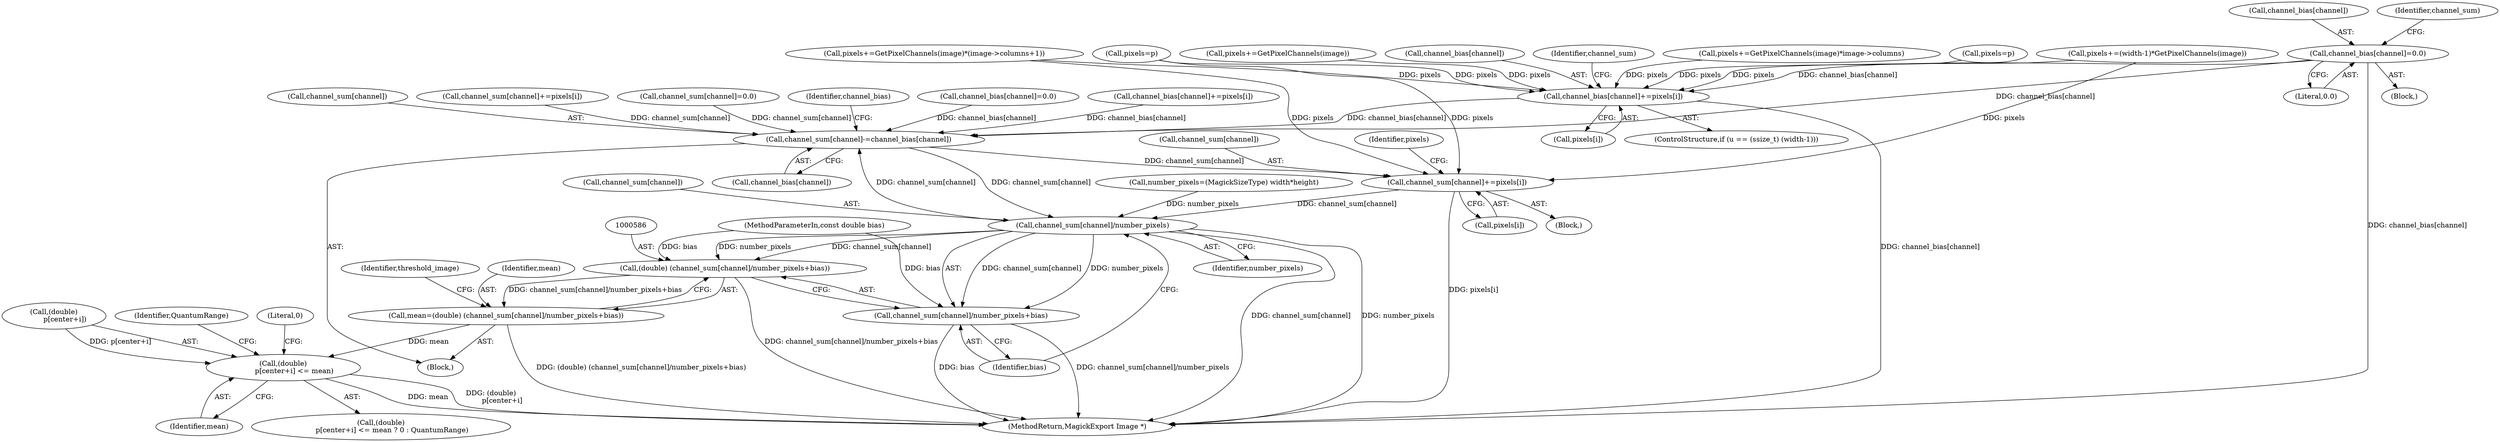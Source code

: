 digraph "0_ImageMagick6_604588fc35c7585abb7a9e71f69bb82e4389fefc@array" {
"1000384" [label="(Call,channel_bias[channel]=0.0)"];
"1000426" [label="(Call,channel_bias[channel]+=pixels[i])"];
"1000524" [label="(Call,channel_sum[channel]-=channel_bias[channel])"];
"1000566" [label="(Call,channel_sum[channel]+=pixels[i])"];
"1000588" [label="(Call,channel_sum[channel]/number_pixels)"];
"1000585" [label="(Call,(double) (channel_sum[channel]/number_pixels+bias))"];
"1000583" [label="(Call,mean=(double) (channel_sum[channel]/number_pixels+bias))"];
"1000600" [label="(Call,(double)\n          p[center+i] <= mean)"];
"1000587" [label="(Call,channel_sum[channel]/number_pixels+bias)"];
"1000478" [label="(Block,)"];
"1000587" [label="(Call,channel_sum[channel]/number_pixels+bias)"];
"1000435" [label="(Identifier,channel_sum)"];
"1000385" [label="(Call,channel_bias[channel])"];
"1000573" [label="(Call,pixels+=GetPixelChannels(image)*(image->columns+1))"];
"1000570" [label="(Call,pixels[i])"];
"1000567" [label="(Call,channel_sum[channel])"];
"1000427" [label="(Call,channel_bias[channel])"];
"1000609" [label="(Literal,0)"];
"1000593" [label="(Identifier,bias)"];
"1000336" [label="(Block,)"];
"1000608" [label="(Identifier,mean)"];
"1000418" [label="(ControlStructure,if (u == (ssize_t) (width-1)))"];
"1000592" [label="(Identifier,number_pixels)"];
"1000601" [label="(Call,(double)\n          p[center+i])"];
"1000551" [label="(Call,channel_bias[channel]+=pixels[i])"];
"1000524" [label="(Call,channel_sum[channel]-=channel_bias[channel])"];
"1000106" [label="(MethodParameterIn,const double bias)"];
"1000600" [label="(Call,(double)\n          p[center+i] <= mean)"];
"1000391" [label="(Identifier,channel_sum)"];
"1000682" [label="(MethodReturn,MagickExport Image *)"];
"1000588" [label="(Call,channel_sum[channel]/number_pixels)"];
"1000583" [label="(Call,mean=(double) (channel_sum[channel]/number_pixels+bias))"];
"1000525" [label="(Call,channel_sum[channel])"];
"1000595" [label="(Identifier,threshold_image)"];
"1000388" [label="(Literal,0.0)"];
"1000433" [label="(Call,channel_sum[channel]+=pixels[i])"];
"1000536" [label="(Call,pixels=p)"];
"1000204" [label="(Call,number_pixels=(MagickSizeType) width*height)"];
"1000574" [label="(Identifier,pixels)"];
"1000584" [label="(Identifier,mean)"];
"1000558" [label="(Call,pixels+=(width-1)*GetPixelChannels(image))"];
"1000528" [label="(Call,channel_bias[channel])"];
"1000444" [label="(Call,pixels+=GetPixelChannels(image)*image->columns)"];
"1000381" [label="(Call,pixels=p)"];
"1000389" [label="(Call,channel_sum[channel]=0.0)"];
"1000426" [label="(Call,channel_bias[channel]+=pixels[i])"];
"1000566" [label="(Call,channel_sum[channel]+=pixels[i])"];
"1000440" [label="(Call,pixels+=GetPixelChannels(image))"];
"1000599" [label="(Call,(double)\n          p[center+i] <= mean ? 0 : QuantumRange)"];
"1000610" [label="(Identifier,QuantumRange)"];
"1000585" [label="(Call,(double) (channel_sum[channel]/number_pixels+bias))"];
"1000533" [label="(Identifier,channel_bias)"];
"1000550" [label="(Block,)"];
"1000384" [label="(Call,channel_bias[channel]=0.0)"];
"1000531" [label="(Call,channel_bias[channel]=0.0)"];
"1000589" [label="(Call,channel_sum[channel])"];
"1000430" [label="(Call,pixels[i])"];
"1000384" -> "1000336"  [label="AST: "];
"1000384" -> "1000388"  [label="CFG: "];
"1000385" -> "1000384"  [label="AST: "];
"1000388" -> "1000384"  [label="AST: "];
"1000391" -> "1000384"  [label="CFG: "];
"1000384" -> "1000682"  [label="DDG: channel_bias[channel]"];
"1000384" -> "1000426"  [label="DDG: channel_bias[channel]"];
"1000384" -> "1000524"  [label="DDG: channel_bias[channel]"];
"1000426" -> "1000418"  [label="AST: "];
"1000426" -> "1000430"  [label="CFG: "];
"1000427" -> "1000426"  [label="AST: "];
"1000430" -> "1000426"  [label="AST: "];
"1000435" -> "1000426"  [label="CFG: "];
"1000426" -> "1000682"  [label="DDG: channel_bias[channel]"];
"1000444" -> "1000426"  [label="DDG: pixels"];
"1000381" -> "1000426"  [label="DDG: pixels"];
"1000440" -> "1000426"  [label="DDG: pixels"];
"1000558" -> "1000426"  [label="DDG: pixels"];
"1000573" -> "1000426"  [label="DDG: pixels"];
"1000536" -> "1000426"  [label="DDG: pixels"];
"1000426" -> "1000524"  [label="DDG: channel_bias[channel]"];
"1000524" -> "1000478"  [label="AST: "];
"1000524" -> "1000528"  [label="CFG: "];
"1000525" -> "1000524"  [label="AST: "];
"1000528" -> "1000524"  [label="AST: "];
"1000533" -> "1000524"  [label="CFG: "];
"1000531" -> "1000524"  [label="DDG: channel_bias[channel]"];
"1000551" -> "1000524"  [label="DDG: channel_bias[channel]"];
"1000588" -> "1000524"  [label="DDG: channel_sum[channel]"];
"1000433" -> "1000524"  [label="DDG: channel_sum[channel]"];
"1000389" -> "1000524"  [label="DDG: channel_sum[channel]"];
"1000524" -> "1000566"  [label="DDG: channel_sum[channel]"];
"1000524" -> "1000588"  [label="DDG: channel_sum[channel]"];
"1000566" -> "1000550"  [label="AST: "];
"1000566" -> "1000570"  [label="CFG: "];
"1000567" -> "1000566"  [label="AST: "];
"1000570" -> "1000566"  [label="AST: "];
"1000574" -> "1000566"  [label="CFG: "];
"1000566" -> "1000682"  [label="DDG: pixels[i]"];
"1000558" -> "1000566"  [label="DDG: pixels"];
"1000573" -> "1000566"  [label="DDG: pixels"];
"1000536" -> "1000566"  [label="DDG: pixels"];
"1000566" -> "1000588"  [label="DDG: channel_sum[channel]"];
"1000588" -> "1000587"  [label="AST: "];
"1000588" -> "1000592"  [label="CFG: "];
"1000589" -> "1000588"  [label="AST: "];
"1000592" -> "1000588"  [label="AST: "];
"1000593" -> "1000588"  [label="CFG: "];
"1000588" -> "1000682"  [label="DDG: channel_sum[channel]"];
"1000588" -> "1000682"  [label="DDG: number_pixels"];
"1000588" -> "1000585"  [label="DDG: channel_sum[channel]"];
"1000588" -> "1000585"  [label="DDG: number_pixels"];
"1000588" -> "1000587"  [label="DDG: channel_sum[channel]"];
"1000588" -> "1000587"  [label="DDG: number_pixels"];
"1000204" -> "1000588"  [label="DDG: number_pixels"];
"1000585" -> "1000583"  [label="AST: "];
"1000585" -> "1000587"  [label="CFG: "];
"1000586" -> "1000585"  [label="AST: "];
"1000587" -> "1000585"  [label="AST: "];
"1000583" -> "1000585"  [label="CFG: "];
"1000585" -> "1000682"  [label="DDG: channel_sum[channel]/number_pixels+bias"];
"1000585" -> "1000583"  [label="DDG: channel_sum[channel]/number_pixels+bias"];
"1000106" -> "1000585"  [label="DDG: bias"];
"1000583" -> "1000478"  [label="AST: "];
"1000584" -> "1000583"  [label="AST: "];
"1000595" -> "1000583"  [label="CFG: "];
"1000583" -> "1000682"  [label="DDG: (double) (channel_sum[channel]/number_pixels+bias)"];
"1000583" -> "1000600"  [label="DDG: mean"];
"1000600" -> "1000599"  [label="AST: "];
"1000600" -> "1000608"  [label="CFG: "];
"1000601" -> "1000600"  [label="AST: "];
"1000608" -> "1000600"  [label="AST: "];
"1000609" -> "1000600"  [label="CFG: "];
"1000610" -> "1000600"  [label="CFG: "];
"1000600" -> "1000682"  [label="DDG: mean"];
"1000600" -> "1000682"  [label="DDG: (double)\n          p[center+i]"];
"1000601" -> "1000600"  [label="DDG: p[center+i]"];
"1000587" -> "1000593"  [label="CFG: "];
"1000593" -> "1000587"  [label="AST: "];
"1000587" -> "1000682"  [label="DDG: channel_sum[channel]/number_pixels"];
"1000587" -> "1000682"  [label="DDG: bias"];
"1000106" -> "1000587"  [label="DDG: bias"];
}
